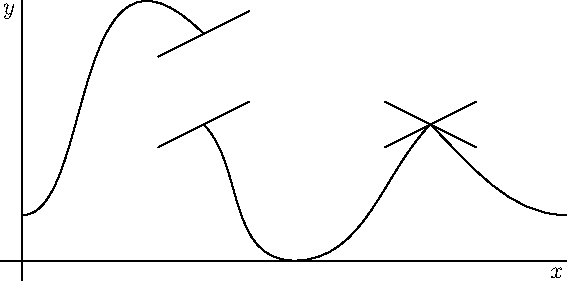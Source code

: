 size(10cm);
import graph;
xaxis("$x$");
yaxis("$y$");
draw((0,1){E}..{SE}(4,5));
draw((4,3){SE}..{E}(6,0){E}..{NE}(9,3));
draw((9,3){SE}..{E}(12,1));
draw((3,4.5)--(5,5.5));
draw((3,2.5)--(5,3.5));
draw((8,2.5)--(10,3.5));
draw((8,3.5)--(10,2.5));
